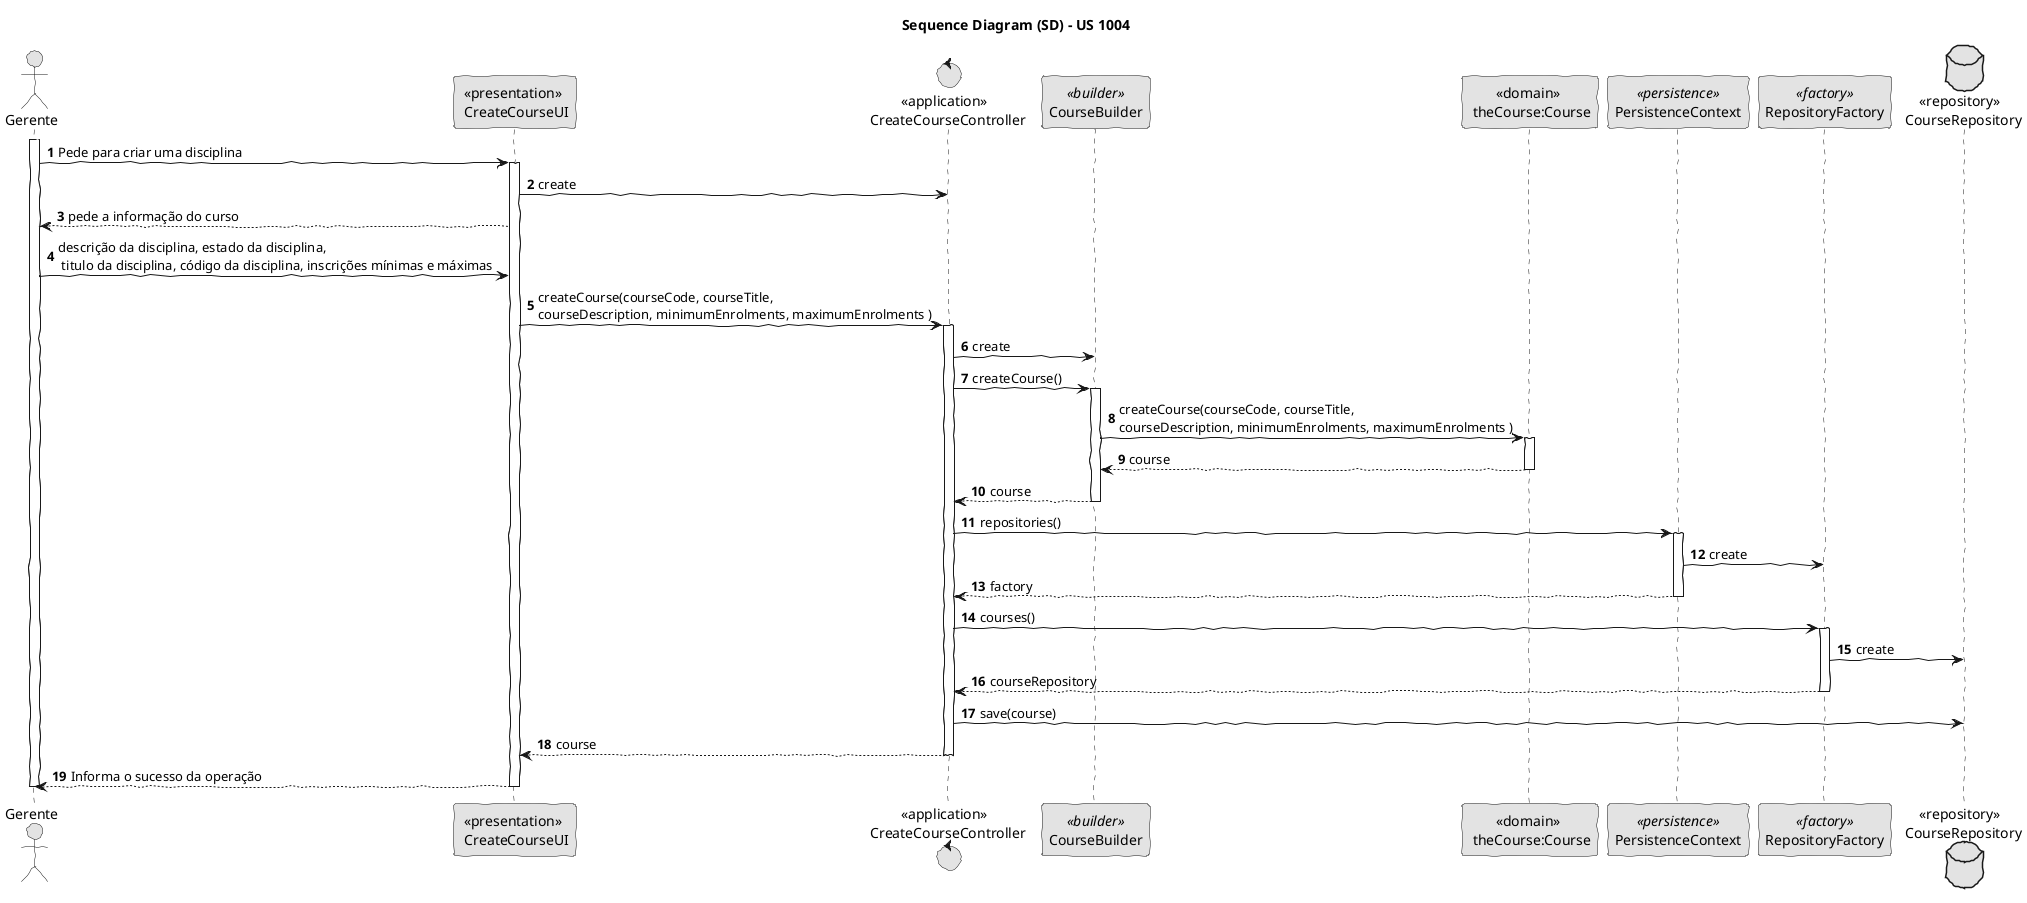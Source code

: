 @startuml
skinparam monochrome true
skinparam packageStyle rectangle
skinparam handwritten true
skinparam shadowing false

title Sequence Diagram (SD) - US 1004
autonumber

actor "Gerente" as Gerente
participant "<<presentation>> \n CreateCourseUI" as UI
control "<<application>> \n CreateCourseController" as Controller
participant CourseBuilder as Builder <<builder>>
participant "<<domain>> \n theCourse:Course" as Domain
participant PersistenceContext as Persistence <<persistence>>
participant RepositoryFactory as Factory <<factory>>
database "<<repository>> \n CourseRepository" as cRepository

activate Gerente
    Gerente -> UI : Pede para criar uma disciplina
    activate UI

    UI -> Controller : create

    UI --> Gerente : pede a informação do curso

    Gerente -> UI : descrição da disciplina, estado da disciplina,\n titulo da disciplina, código da disciplina, inscrições mínimas e máximas

    UI -> Controller : createCourse(courseCode, courseTitle, \ncourseDescription, minimumEnrolments, maximumEnrolments )
activate Controller
        Controller -> Builder: create

        Controller -> Builder:createCourse()
        activate Builder
            Builder -> Domain: createCourse(courseCode, courseTitle, \ncourseDescription, minimumEnrolments, maximumEnrolments )
            activate Domain
                Domain-->Builder: course
            deactivate Domain
            Builder --> Controller:course
        deactivate Builder

        Controller -> Persistence: repositories()
        activate Persistence
            Persistence -> Factory: create
            Persistence --> Controller: factory
        deactivate Persistence

        Controller -> Factory: courses()
        activate Factory
            Factory -> cRepository: create
            Factory --> Controller: courseRepository
        deactivate Factory

        Controller->cRepository:save(course)
        Controller-->UI: course
    deactivate Controller

    UI --> Gerente : Informa o sucesso da operação

    deactivate UI

deactivate Gerente

@enduml